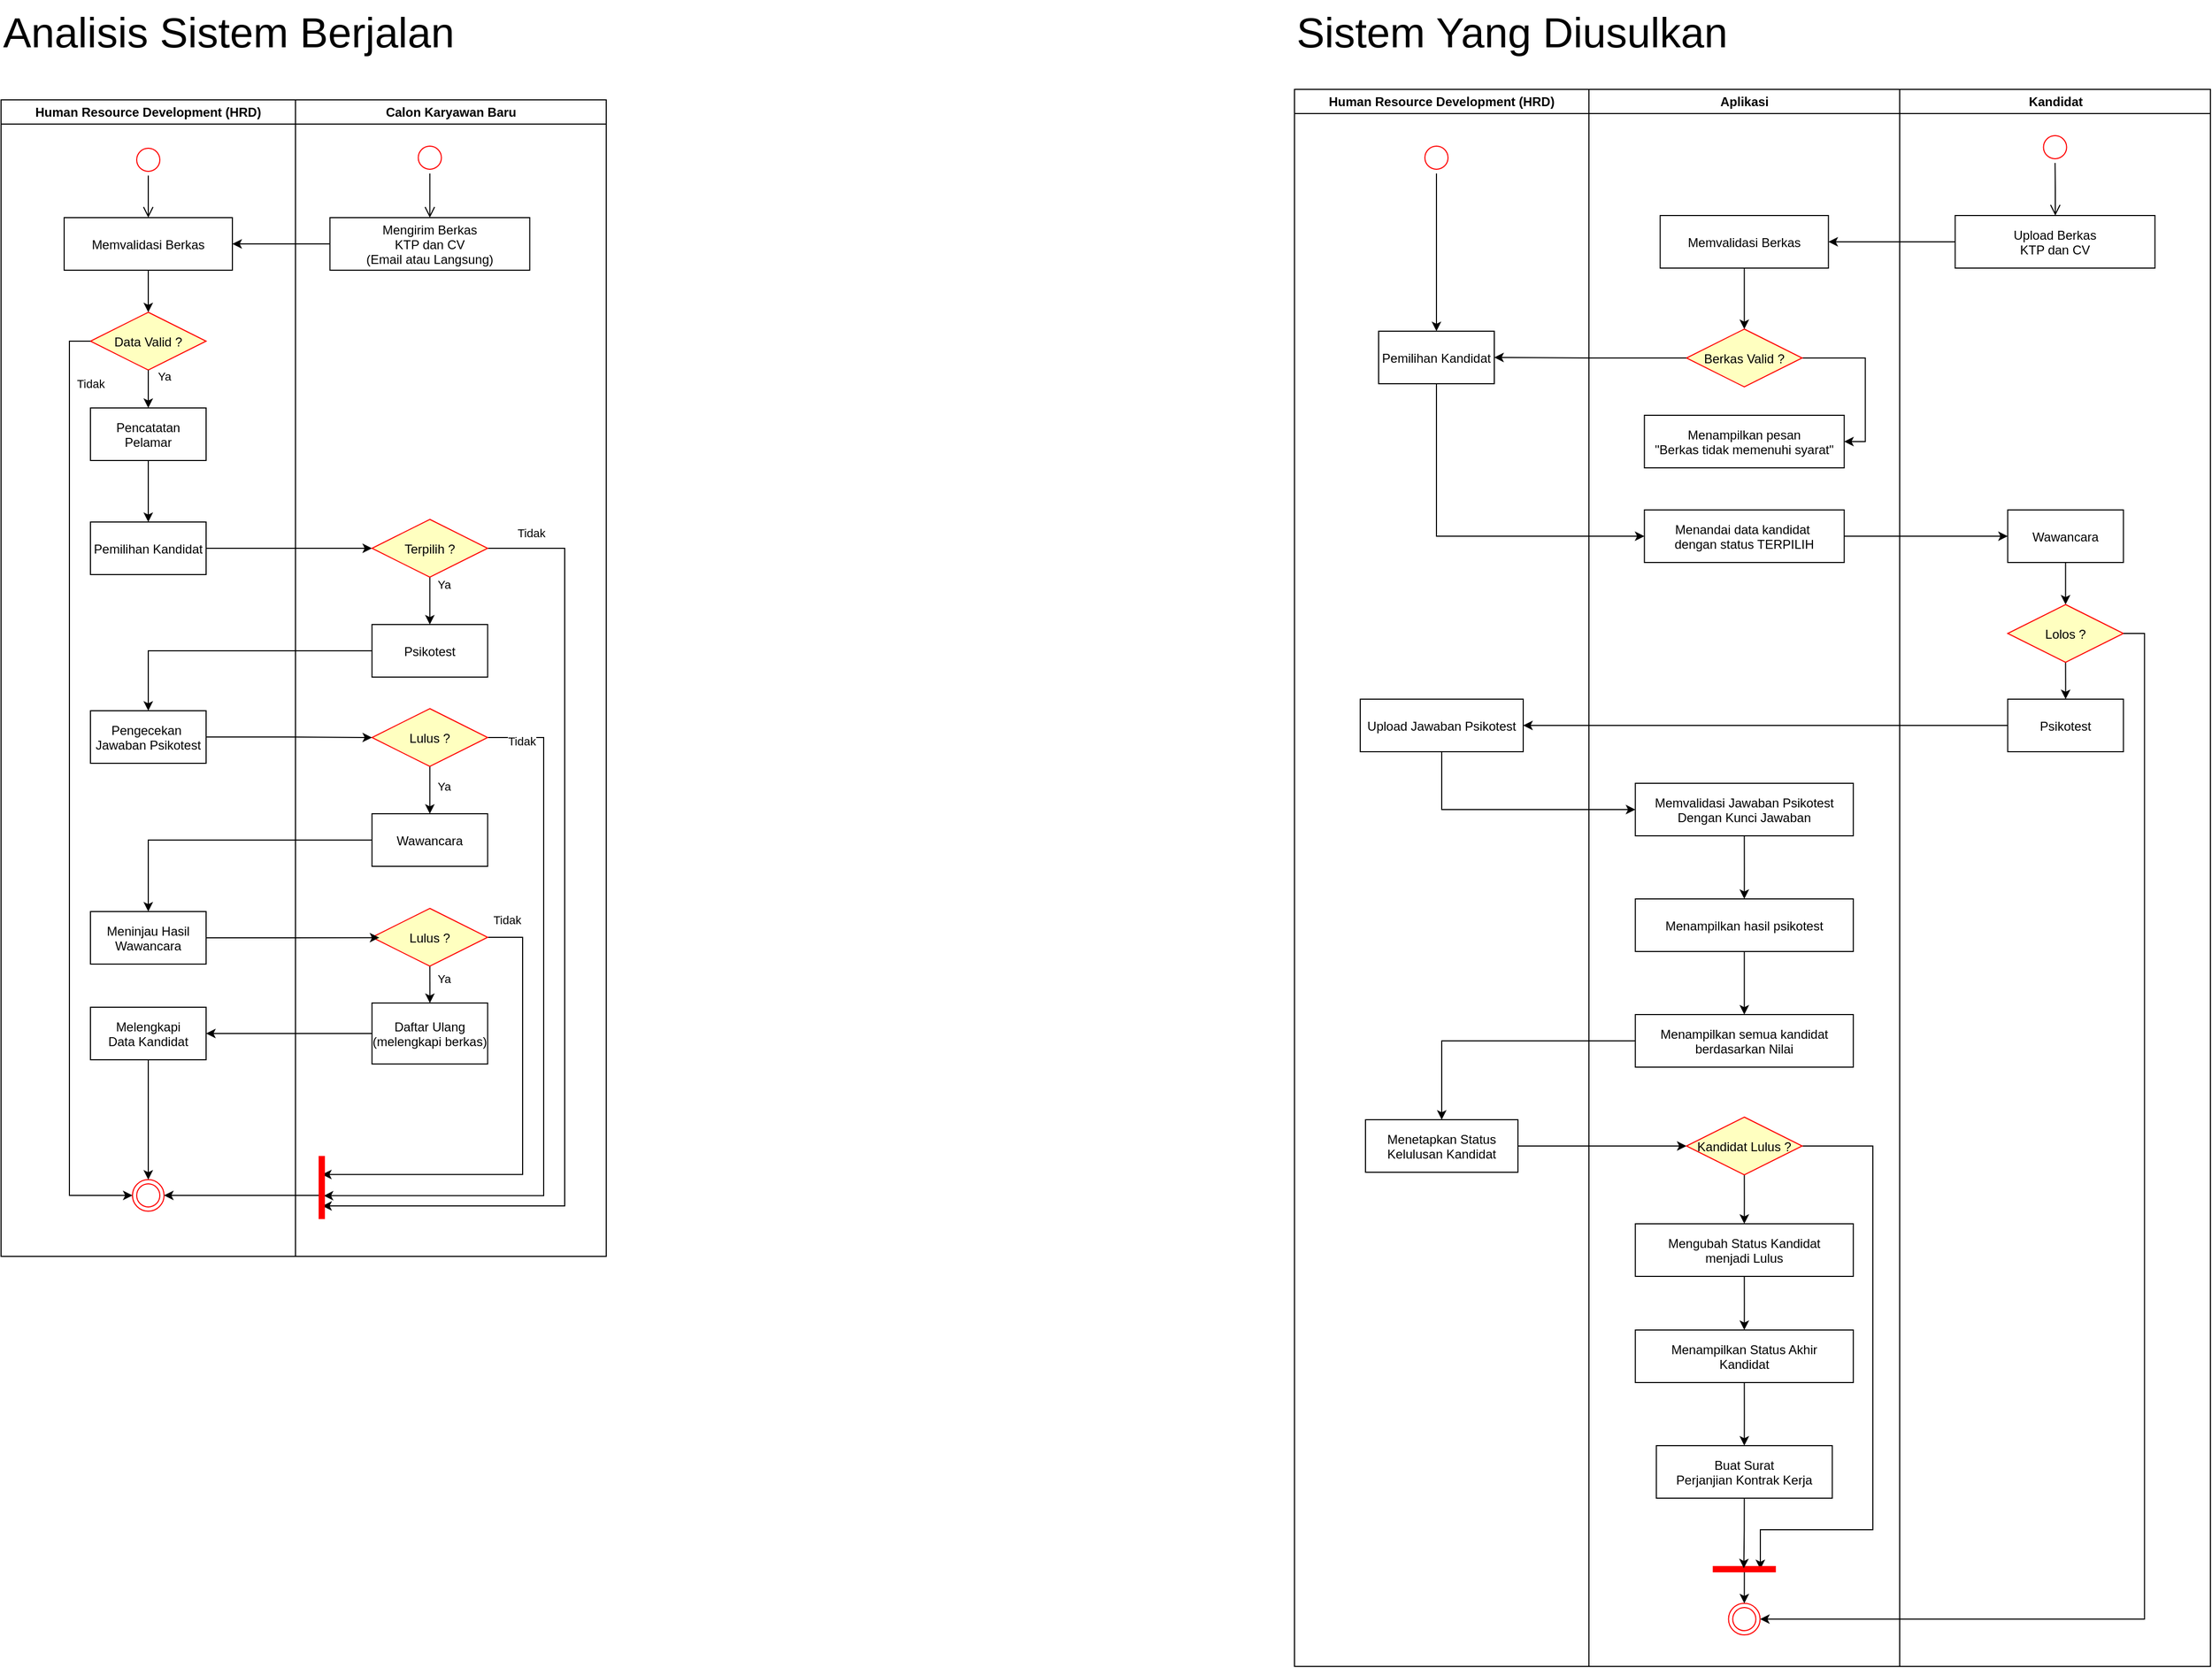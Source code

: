 <mxfile version="26.0.11">
  <diagram name="Page-1" id="e7e014a7-5840-1c2e-5031-d8a46d1fe8dd">
    <mxGraphModel dx="1105" dy="549" grid="1" gridSize="10" guides="1" tooltips="1" connect="1" arrows="1" fold="1" page="1" pageScale="1" pageWidth="1169" pageHeight="826" background="none" math="0" shadow="0">
      <root>
        <mxCell id="0" />
        <mxCell id="1" parent="0" />
        <mxCell id="2" value="Human Resource Development (HRD)" style="swimlane;whiteSpace=wrap" parent="1" vertex="1">
          <mxGeometry x="40" y="120" width="280" height="1100" as="geometry">
            <mxRectangle x="164.5" y="128" width="90" height="30" as="alternateBounds" />
          </mxGeometry>
        </mxCell>
        <mxCell id="5" value="" style="ellipse;shape=startState;fillColor=#FFFFFF;strokeColor=#ff0000;" parent="2" vertex="1">
          <mxGeometry x="125" y="42" width="30" height="30" as="geometry" />
        </mxCell>
        <mxCell id="21" value="Data Valid ?" style="rhombus;fillColor=#ffffc0;strokeColor=#ff0000;" parent="2" vertex="1">
          <mxGeometry x="85" y="202" width="110" height="55" as="geometry" />
        </mxCell>
        <mxCell id="7" value="Memvalidasi Berkas" style="" parent="2" vertex="1">
          <mxGeometry x="60" y="112" width="160" height="50" as="geometry" />
        </mxCell>
        <mxCell id="RKCoc4Ff2t_dRbGgtJyt-48" style="edgeStyle=orthogonalEdgeStyle;rounded=0;orthogonalLoop=1;jettySize=auto;html=1;exitX=0.5;exitY=1;exitDx=0;exitDy=0;" parent="2" source="7" target="21" edge="1">
          <mxGeometry relative="1" as="geometry" />
        </mxCell>
        <mxCell id="6" value="" style="edgeStyle=elbowEdgeStyle;elbow=horizontal;verticalAlign=bottom;endArrow=open;endSize=8;strokeColor=#000000;endFill=1;rounded=0" parent="2" source="5" target="7" edge="1">
          <mxGeometry x="100" y="40" as="geometry">
            <mxPoint x="115" y="110" as="targetPoint" />
          </mxGeometry>
        </mxCell>
        <mxCell id="RKCoc4Ff2t_dRbGgtJyt-82" value="Melengkapi&#xa;Data Kandidat" style="" parent="2" vertex="1">
          <mxGeometry x="85" y="863" width="110" height="50" as="geometry" />
        </mxCell>
        <mxCell id="YIHD0tMDVWa32eO57tJM-167" value="Meninjau Hasil&#xa;Wawancara" style="" parent="2" vertex="1">
          <mxGeometry x="85" y="772" width="110" height="50" as="geometry" />
        </mxCell>
        <mxCell id="YIHD0tMDVWa32eO57tJM-172" value="Pengecekan &#xa;Jawaban Psikotest" style="" parent="2" vertex="1">
          <mxGeometry x="85" y="581" width="110" height="50" as="geometry" />
        </mxCell>
        <mxCell id="vegIoyeHo5Jib-Qd6CoS-21" value="Pencatatan&#xa;Pelamar" style="" vertex="1" parent="2">
          <mxGeometry x="85" y="293" width="110" height="50" as="geometry" />
        </mxCell>
        <mxCell id="RKCoc4Ff2t_dRbGgtJyt-49" style="edgeStyle=orthogonalEdgeStyle;rounded=0;orthogonalLoop=1;jettySize=auto;html=1;entryX=0.5;entryY=0;entryDx=0;entryDy=0;" parent="2" source="21" target="vegIoyeHo5Jib-Qd6CoS-21" edge="1">
          <mxGeometry relative="1" as="geometry">
            <mxPoint x="140" y="310" as="targetPoint" />
            <mxPoint x="140" y="314" as="sourcePoint" />
          </mxGeometry>
        </mxCell>
        <mxCell id="RKCoc4Ff2t_dRbGgtJyt-101" value="Ya" style="edgeLabel;html=1;align=center;verticalAlign=middle;resizable=0;points=[];" parent="RKCoc4Ff2t_dRbGgtJyt-49" vertex="1" connectable="0">
          <mxGeometry x="-0.739" y="-2" relative="1" as="geometry">
            <mxPoint x="17" as="offset" />
          </mxGeometry>
        </mxCell>
        <mxCell id="3" value="Calon Karyawan Baru" style="swimlane;whiteSpace=wrap" parent="1" vertex="1">
          <mxGeometry x="320" y="120" width="295.5" height="1100" as="geometry" />
        </mxCell>
        <mxCell id="13" value="" style="ellipse;shape=startState;fillColor=#FFFFFF;strokeColor=#ff0000;" parent="3" vertex="1">
          <mxGeometry x="112.75" y="40" width="30" height="30" as="geometry" />
        </mxCell>
        <mxCell id="14" value="" style="edgeStyle=elbowEdgeStyle;elbow=vertical;verticalAlign=bottom;endArrow=open;endSize=8;strokeColor=#000000;endFill=1;rounded=0" parent="3" source="13" target="15" edge="1">
          <mxGeometry x="40" y="20" as="geometry">
            <mxPoint x="55" y="90" as="targetPoint" />
          </mxGeometry>
        </mxCell>
        <mxCell id="RKCoc4Ff2t_dRbGgtJyt-69" style="edgeStyle=orthogonalEdgeStyle;rounded=0;orthogonalLoop=1;jettySize=auto;html=1;exitX=0.5;exitY=1;exitDx=0;exitDy=0;" parent="3" source="RKCoc4Ff2t_dRbGgtJyt-57" target="RKCoc4Ff2t_dRbGgtJyt-66" edge="1">
          <mxGeometry relative="1" as="geometry" />
        </mxCell>
        <mxCell id="RKCoc4Ff2t_dRbGgtJyt-106" value="Ya" style="edgeLabel;html=1;align=center;verticalAlign=middle;resizable=0;points=[];" parent="RKCoc4Ff2t_dRbGgtJyt-69" vertex="1" connectable="0">
          <mxGeometry x="-0.216" y="1" relative="1" as="geometry">
            <mxPoint x="12" y="1" as="offset" />
          </mxGeometry>
        </mxCell>
        <mxCell id="RKCoc4Ff2t_dRbGgtJyt-91" style="edgeStyle=orthogonalEdgeStyle;rounded=0;orthogonalLoop=1;jettySize=auto;html=1;exitX=1;exitY=0.5;exitDx=0;exitDy=0;entryX=0.63;entryY=0.374;entryDx=0;entryDy=0;entryPerimeter=0;" parent="3" source="RKCoc4Ff2t_dRbGgtJyt-57" target="RKCoc4Ff2t_dRbGgtJyt-73" edge="1">
          <mxGeometry relative="1" as="geometry">
            <mxPoint x="5.5" y="992" as="targetPoint" />
            <Array as="points">
              <mxPoint x="236" y="607" />
              <mxPoint x="236" y="1042" />
            </Array>
          </mxGeometry>
        </mxCell>
        <mxCell id="RKCoc4Ff2t_dRbGgtJyt-107" value="Tidak" style="edgeLabel;html=1;align=center;verticalAlign=middle;resizable=0;points=[];" parent="RKCoc4Ff2t_dRbGgtJyt-91" vertex="1" connectable="0">
          <mxGeometry x="-0.785" relative="1" as="geometry">
            <mxPoint x="-21" y="-19" as="offset" />
          </mxGeometry>
        </mxCell>
        <mxCell id="RKCoc4Ff2t_dRbGgtJyt-61" style="edgeStyle=orthogonalEdgeStyle;rounded=0;orthogonalLoop=1;jettySize=auto;html=1;exitX=0.5;exitY=1;exitDx=0;exitDy=0;" parent="3" source="RKCoc4Ff2t_dRbGgtJyt-58" target="RKCoc4Ff2t_dRbGgtJyt-56" edge="1">
          <mxGeometry relative="1" as="geometry" />
        </mxCell>
        <mxCell id="RKCoc4Ff2t_dRbGgtJyt-105" value="Ya" style="edgeLabel;html=1;align=center;verticalAlign=middle;resizable=0;points=[];" parent="RKCoc4Ff2t_dRbGgtJyt-61" vertex="1" connectable="0">
          <mxGeometry x="-0.709" relative="1" as="geometry">
            <mxPoint x="13" as="offset" />
          </mxGeometry>
        </mxCell>
        <mxCell id="RKCoc4Ff2t_dRbGgtJyt-90" style="edgeStyle=orthogonalEdgeStyle;rounded=0;orthogonalLoop=1;jettySize=auto;html=1;exitX=1;exitY=0.5;exitDx=0;exitDy=0;entryX=0.792;entryY=0.467;entryDx=0;entryDy=0;entryPerimeter=0;" parent="3" source="RKCoc4Ff2t_dRbGgtJyt-58" target="RKCoc4Ff2t_dRbGgtJyt-73" edge="1">
          <mxGeometry relative="1" as="geometry">
            <mxPoint x="45.5" y="1062" as="targetPoint" />
            <Array as="points">
              <mxPoint x="256" y="427" />
              <mxPoint x="256" y="1052" />
            </Array>
          </mxGeometry>
        </mxCell>
        <mxCell id="RKCoc4Ff2t_dRbGgtJyt-103" value="Tidak" style="edgeLabel;html=1;align=center;verticalAlign=middle;resizable=0;points=[];" parent="RKCoc4Ff2t_dRbGgtJyt-90" vertex="1" connectable="0">
          <mxGeometry x="-0.913" y="1" relative="1" as="geometry">
            <mxPoint y="-14" as="offset" />
          </mxGeometry>
        </mxCell>
        <mxCell id="RKCoc4Ff2t_dRbGgtJyt-71" style="edgeStyle=orthogonalEdgeStyle;rounded=0;orthogonalLoop=1;jettySize=auto;html=1;exitX=0.5;exitY=1;exitDx=0;exitDy=0;" parent="3" source="RKCoc4Ff2t_dRbGgtJyt-67" target="RKCoc4Ff2t_dRbGgtJyt-68" edge="1">
          <mxGeometry relative="1" as="geometry" />
        </mxCell>
        <mxCell id="RKCoc4Ff2t_dRbGgtJyt-108" value="Ya" style="edgeLabel;html=1;align=center;verticalAlign=middle;resizable=0;points=[];" parent="RKCoc4Ff2t_dRbGgtJyt-71" vertex="1" connectable="0">
          <mxGeometry x="-0.474" y="-1" relative="1" as="geometry">
            <mxPoint x="14" as="offset" />
          </mxGeometry>
        </mxCell>
        <mxCell id="15" value="Mengirim Berkas&#xa;KTP dan CV&#xa;(Email atau Langsung)" style="" parent="3" vertex="1">
          <mxGeometry x="32.75" y="112" width="190" height="50" as="geometry" />
        </mxCell>
        <mxCell id="RKCoc4Ff2t_dRbGgtJyt-93" style="edgeStyle=orthogonalEdgeStyle;rounded=0;orthogonalLoop=1;jettySize=auto;html=1;exitX=1;exitY=0.5;exitDx=0;exitDy=0;entryX=0.293;entryY=0.48;entryDx=0;entryDy=0;entryPerimeter=0;" parent="3" source="RKCoc4Ff2t_dRbGgtJyt-67" target="RKCoc4Ff2t_dRbGgtJyt-73" edge="1">
          <mxGeometry relative="1" as="geometry">
            <mxPoint x="25.5" y="1072" as="targetPoint" />
            <Array as="points">
              <mxPoint x="216" y="797" />
              <mxPoint x="216" y="1022" />
            </Array>
          </mxGeometry>
        </mxCell>
        <mxCell id="RKCoc4Ff2t_dRbGgtJyt-109" value="Tidak" style="edgeLabel;html=1;align=center;verticalAlign=middle;resizable=0;points=[];" parent="RKCoc4Ff2t_dRbGgtJyt-93" vertex="1" connectable="0">
          <mxGeometry x="-0.923" y="-1" relative="1" as="geometry">
            <mxPoint y="-18" as="offset" />
          </mxGeometry>
        </mxCell>
        <mxCell id="RKCoc4Ff2t_dRbGgtJyt-54" value="Pemilihan Kandidat" style="" parent="3" vertex="1">
          <mxGeometry x="-195" y="401.5" width="110" height="50" as="geometry" />
        </mxCell>
        <mxCell id="RKCoc4Ff2t_dRbGgtJyt-59" style="edgeStyle=orthogonalEdgeStyle;rounded=0;orthogonalLoop=1;jettySize=auto;html=1;exitX=1;exitY=0.5;exitDx=0;exitDy=0;" parent="3" source="RKCoc4Ff2t_dRbGgtJyt-54" target="RKCoc4Ff2t_dRbGgtJyt-58" edge="1">
          <mxGeometry relative="1" as="geometry" />
        </mxCell>
        <mxCell id="RKCoc4Ff2t_dRbGgtJyt-58" value="Terpilih ?" style="rhombus;fillColor=#ffffc0;strokeColor=#ff0000;" parent="3" vertex="1">
          <mxGeometry x="72.75" y="399" width="110" height="55" as="geometry" />
        </mxCell>
        <mxCell id="RKCoc4Ff2t_dRbGgtJyt-56" value="Psikotest" style="" parent="3" vertex="1">
          <mxGeometry x="72.75" y="499" width="110" height="50" as="geometry" />
        </mxCell>
        <mxCell id="RKCoc4Ff2t_dRbGgtJyt-57" value="Lulus ?" style="rhombus;fillColor=#ffffc0;strokeColor=#ff0000;" parent="3" vertex="1">
          <mxGeometry x="72.75" y="579" width="110" height="55" as="geometry" />
        </mxCell>
        <mxCell id="RKCoc4Ff2t_dRbGgtJyt-66" value="Wawancara" style="" parent="3" vertex="1">
          <mxGeometry x="72.75" y="679" width="110" height="50" as="geometry" />
        </mxCell>
        <mxCell id="RKCoc4Ff2t_dRbGgtJyt-67" value="Lulus ?" style="rhombus;fillColor=#ffffc0;strokeColor=#ff0000;" parent="3" vertex="1">
          <mxGeometry x="72.75" y="769" width="110" height="55" as="geometry" />
        </mxCell>
        <mxCell id="RKCoc4Ff2t_dRbGgtJyt-68" value="Daftar Ulang&#xa;(melengkapi berkas)" style="" parent="3" vertex="1">
          <mxGeometry x="72.75" y="859" width="110" height="58" as="geometry" />
        </mxCell>
        <mxCell id="RKCoc4Ff2t_dRbGgtJyt-41" value="" style="ellipse;html=1;shape=endState;fillColor=#FFFFFF;strokeColor=#ff0000;" parent="3" vertex="1">
          <mxGeometry x="-155" y="1027" width="30" height="30" as="geometry" />
        </mxCell>
        <mxCell id="RKCoc4Ff2t_dRbGgtJyt-100" style="edgeStyle=orthogonalEdgeStyle;rounded=0;orthogonalLoop=1;jettySize=auto;html=1;exitX=0.25;exitY=0.5;exitDx=0;exitDy=0;exitPerimeter=0;entryX=1;entryY=0.5;entryDx=0;entryDy=0;" parent="3" source="RKCoc4Ff2t_dRbGgtJyt-73" target="RKCoc4Ff2t_dRbGgtJyt-41" edge="1">
          <mxGeometry relative="1" as="geometry">
            <Array as="points">
              <mxPoint x="25" y="1042" />
            </Array>
          </mxGeometry>
        </mxCell>
        <mxCell id="RKCoc4Ff2t_dRbGgtJyt-73" value="" style="shape=line;strokeWidth=6;strokeColor=#ff0000;rotation=90" parent="3" vertex="1">
          <mxGeometry x="-5" y="1027" width="60" height="15" as="geometry" />
        </mxCell>
        <mxCell id="RKCoc4Ff2t_dRbGgtJyt-46" value="" style="endArrow=classic;html=1;rounded=0;exitX=0;exitY=0.5;exitDx=0;exitDy=0;" parent="1" source="15" target="7" edge="1">
          <mxGeometry width="50" height="50" relative="1" as="geometry">
            <mxPoint x="450" y="400" as="sourcePoint" />
            <mxPoint x="500" y="350" as="targetPoint" />
          </mxGeometry>
        </mxCell>
        <mxCell id="RKCoc4Ff2t_dRbGgtJyt-50" style="edgeStyle=orthogonalEdgeStyle;rounded=0;orthogonalLoop=1;jettySize=auto;html=1;exitX=0;exitY=0.5;exitDx=0;exitDy=0;entryX=0;entryY=0.5;entryDx=0;entryDy=0;" parent="1" source="21" target="RKCoc4Ff2t_dRbGgtJyt-41" edge="1">
          <mxGeometry relative="1" as="geometry" />
        </mxCell>
        <mxCell id="RKCoc4Ff2t_dRbGgtJyt-102" value="Tidak" style="edgeLabel;html=1;align=center;verticalAlign=middle;resizable=0;points=[];" parent="RKCoc4Ff2t_dRbGgtJyt-50" vertex="1" connectable="0">
          <mxGeometry x="-0.934" relative="1" as="geometry">
            <mxPoint x="20" y="31" as="offset" />
          </mxGeometry>
        </mxCell>
        <mxCell id="RKCoc4Ff2t_dRbGgtJyt-86" style="edgeStyle=orthogonalEdgeStyle;rounded=0;orthogonalLoop=1;jettySize=auto;html=1;exitX=0;exitY=0.5;exitDx=0;exitDy=0;" parent="1" source="RKCoc4Ff2t_dRbGgtJyt-68" target="RKCoc4Ff2t_dRbGgtJyt-82" edge="1">
          <mxGeometry relative="1" as="geometry" />
        </mxCell>
        <mxCell id="YIHD0tMDVWa32eO57tJM-22" value="Analisis Sistem Berjalan" style="text;html=1;align=left;verticalAlign=middle;resizable=0;points=[];autosize=1;strokeColor=none;fillColor=none;fontSize=40;" parent="1" vertex="1">
          <mxGeometry x="40" y="25" width="450" height="60" as="geometry" />
        </mxCell>
        <mxCell id="YIHD0tMDVWa32eO57tJM-25" value="Sistem Yang Diusulkan" style="text;html=1;align=left;verticalAlign=middle;resizable=0;points=[];autosize=1;strokeColor=none;fillColor=none;fontSize=40;" parent="1" vertex="1">
          <mxGeometry x="1270" y="25" width="430" height="60" as="geometry" />
        </mxCell>
        <mxCell id="YIHD0tMDVWa32eO57tJM-102" value="Human Resource Development (HRD)" style="swimlane;whiteSpace=wrap" parent="1" vertex="1">
          <mxGeometry x="1270" y="110" width="280" height="1500" as="geometry">
            <mxRectangle x="164.5" y="128" width="90" height="30" as="alternateBounds" />
          </mxGeometry>
        </mxCell>
        <mxCell id="YIHD0tMDVWa32eO57tJM-151" style="edgeStyle=orthogonalEdgeStyle;rounded=0;orthogonalLoop=1;jettySize=auto;html=1;exitX=0.5;exitY=1;exitDx=0;exitDy=0;" parent="YIHD0tMDVWa32eO57tJM-102" source="YIHD0tMDVWa32eO57tJM-103" target="YIHD0tMDVWa32eO57tJM-129" edge="1">
          <mxGeometry relative="1" as="geometry" />
        </mxCell>
        <mxCell id="YIHD0tMDVWa32eO57tJM-103" value="" style="ellipse;shape=startState;fillColor=#FFFFFF;strokeColor=#ff0000;" parent="YIHD0tMDVWa32eO57tJM-102" vertex="1">
          <mxGeometry x="120" y="50" width="30" height="30" as="geometry" />
        </mxCell>
        <mxCell id="YIHD0tMDVWa32eO57tJM-129" value="Pemilihan Kandidat" style="" parent="YIHD0tMDVWa32eO57tJM-102" vertex="1">
          <mxGeometry x="80" y="230" width="110" height="50" as="geometry" />
        </mxCell>
        <mxCell id="YIHD0tMDVWa32eO57tJM-157" value="Upload Jawaban Psikotest" style="" parent="YIHD0tMDVWa32eO57tJM-102" vertex="1">
          <mxGeometry x="62.5" y="580" width="155" height="50" as="geometry" />
        </mxCell>
        <mxCell id="YIHD0tMDVWa32eO57tJM-111" value="Aplikasi" style="swimlane;whiteSpace=wrap;startSize=23;" parent="1" vertex="1">
          <mxGeometry x="1550" y="110" width="295.5" height="1500" as="geometry" />
        </mxCell>
        <mxCell id="YIHD0tMDVWa32eO57tJM-126" value="Menandai data kandidat &#xa;dengan status TERPILIH" style="" parent="YIHD0tMDVWa32eO57tJM-111" vertex="1">
          <mxGeometry x="52.75" y="400" width="190" height="50" as="geometry" />
        </mxCell>
        <mxCell id="YIHD0tMDVWa32eO57tJM-105" value="Memvalidasi Berkas" style="" parent="YIHD0tMDVWa32eO57tJM-111" vertex="1">
          <mxGeometry x="67.75" y="120" width="160" height="50" as="geometry" />
        </mxCell>
        <mxCell id="jaqBcTecHECJfo1LTqMZ-30" style="edgeStyle=orthogonalEdgeStyle;rounded=0;orthogonalLoop=1;jettySize=auto;html=1;exitX=1;exitY=0.5;exitDx=0;exitDy=0;entryX=1;entryY=0.5;entryDx=0;entryDy=0;" parent="YIHD0tMDVWa32eO57tJM-111" source="YIHD0tMDVWa32eO57tJM-104" target="jaqBcTecHECJfo1LTqMZ-29" edge="1">
          <mxGeometry relative="1" as="geometry" />
        </mxCell>
        <mxCell id="YIHD0tMDVWa32eO57tJM-104" value="Berkas Valid ?" style="rhombus;fillColor=#ffffc0;strokeColor=#ff0000;" parent="YIHD0tMDVWa32eO57tJM-111" vertex="1">
          <mxGeometry x="92.75" y="228" width="110" height="55" as="geometry" />
        </mxCell>
        <mxCell id="YIHD0tMDVWa32eO57tJM-106" style="edgeStyle=orthogonalEdgeStyle;rounded=0;orthogonalLoop=1;jettySize=auto;html=1;exitX=0.5;exitY=1;exitDx=0;exitDy=0;" parent="YIHD0tMDVWa32eO57tJM-111" source="YIHD0tMDVWa32eO57tJM-105" target="YIHD0tMDVWa32eO57tJM-104" edge="1">
          <mxGeometry relative="1" as="geometry" />
        </mxCell>
        <mxCell id="jaqBcTecHECJfo1LTqMZ-25" style="edgeStyle=orthogonalEdgeStyle;rounded=0;orthogonalLoop=1;jettySize=auto;html=1;exitX=0.5;exitY=1;exitDx=0;exitDy=0;" parent="YIHD0tMDVWa32eO57tJM-111" source="YIHD0tMDVWa32eO57tJM-159" target="jaqBcTecHECJfo1LTqMZ-21" edge="1">
          <mxGeometry relative="1" as="geometry" />
        </mxCell>
        <mxCell id="YIHD0tMDVWa32eO57tJM-159" value="Memvalidasi Jawaban Psikotest&#xa;Dengan Kunci Jawaban" style="" parent="YIHD0tMDVWa32eO57tJM-111" vertex="1">
          <mxGeometry x="44.13" y="660" width="207.25" height="50" as="geometry" />
        </mxCell>
        <mxCell id="jaqBcTecHECJfo1LTqMZ-21" value="Menampilkan hasil psikotest" style="" parent="YIHD0tMDVWa32eO57tJM-111" vertex="1">
          <mxGeometry x="44.13" y="770" width="207.25" height="50" as="geometry" />
        </mxCell>
        <mxCell id="jaqBcTecHECJfo1LTqMZ-38" style="edgeStyle=orthogonalEdgeStyle;rounded=0;orthogonalLoop=1;jettySize=auto;html=1;exitX=0;exitY=0.5;exitDx=0;exitDy=0;entryX=0.5;entryY=0;entryDx=0;entryDy=0;" parent="YIHD0tMDVWa32eO57tJM-111" source="jaqBcTecHECJfo1LTqMZ-23" target="YIHD0tMDVWa32eO57tJM-108" edge="1">
          <mxGeometry relative="1" as="geometry" />
        </mxCell>
        <mxCell id="jaqBcTecHECJfo1LTqMZ-23" value="Menampilkan semua kandidat&#xa;berdasarkan Nilai" style="" parent="YIHD0tMDVWa32eO57tJM-111" vertex="1">
          <mxGeometry x="44.13" y="880" width="207.25" height="50" as="geometry" />
        </mxCell>
        <mxCell id="jaqBcTecHECJfo1LTqMZ-26" style="edgeStyle=orthogonalEdgeStyle;rounded=0;orthogonalLoop=1;jettySize=auto;html=1;exitX=0.5;exitY=1;exitDx=0;exitDy=0;entryX=0.5;entryY=0;entryDx=0;entryDy=0;" parent="YIHD0tMDVWa32eO57tJM-111" source="jaqBcTecHECJfo1LTqMZ-21" target="jaqBcTecHECJfo1LTqMZ-23" edge="1">
          <mxGeometry relative="1" as="geometry" />
        </mxCell>
        <mxCell id="jaqBcTecHECJfo1LTqMZ-29" value="Menampilkan pesan&#xa;&quot;Berkas tidak memenuhi syarat&quot;" style="" parent="YIHD0tMDVWa32eO57tJM-111" vertex="1">
          <mxGeometry x="52.75" y="310" width="190" height="50" as="geometry" />
        </mxCell>
        <mxCell id="jaqBcTecHECJfo1LTqMZ-48" style="edgeStyle=orthogonalEdgeStyle;rounded=0;orthogonalLoop=1;jettySize=auto;html=1;exitX=0.5;exitY=1;exitDx=0;exitDy=0;" parent="YIHD0tMDVWa32eO57tJM-111" source="jaqBcTecHECJfo1LTqMZ-22" target="YIHD0tMDVWa32eO57tJM-109" edge="1">
          <mxGeometry relative="1" as="geometry" />
        </mxCell>
        <mxCell id="jaqBcTecHECJfo1LTqMZ-22" value="Menampilkan Status Akhir&#xa;Kandidat" style="" parent="YIHD0tMDVWa32eO57tJM-111" vertex="1">
          <mxGeometry x="44.13" y="1180" width="207.25" height="50" as="geometry" />
        </mxCell>
        <mxCell id="jaqBcTecHECJfo1LTqMZ-43" style="edgeStyle=orthogonalEdgeStyle;rounded=0;orthogonalLoop=1;jettySize=auto;html=1;exitX=1;exitY=0.5;exitDx=0;exitDy=0;entryX=0;entryY=0.5;entryDx=0;entryDy=0;" parent="YIHD0tMDVWa32eO57tJM-111" source="YIHD0tMDVWa32eO57tJM-108" target="jaqBcTecHECJfo1LTqMZ-39" edge="1">
          <mxGeometry relative="1" as="geometry" />
        </mxCell>
        <mxCell id="YIHD0tMDVWa32eO57tJM-108" value="Menetapkan Status&#xa;Kelulusan Kandidat" style="" parent="YIHD0tMDVWa32eO57tJM-111" vertex="1">
          <mxGeometry x="-212.5" y="980" width="145" height="50" as="geometry" />
        </mxCell>
        <mxCell id="jaqBcTecHECJfo1LTqMZ-45" style="edgeStyle=orthogonalEdgeStyle;rounded=0;orthogonalLoop=1;jettySize=auto;html=1;exitX=0.5;exitY=1;exitDx=0;exitDy=0;" parent="YIHD0tMDVWa32eO57tJM-111" source="jaqBcTecHECJfo1LTqMZ-28" target="jaqBcTecHECJfo1LTqMZ-22" edge="1">
          <mxGeometry relative="1" as="geometry" />
        </mxCell>
        <mxCell id="jaqBcTecHECJfo1LTqMZ-28" value="Mengubah Status Kandidat&#xa;menjadi Lulus" style="" parent="YIHD0tMDVWa32eO57tJM-111" vertex="1">
          <mxGeometry x="44.13" y="1079" width="207.25" height="50" as="geometry" />
        </mxCell>
        <mxCell id="jaqBcTecHECJfo1LTqMZ-41" style="edgeStyle=orthogonalEdgeStyle;rounded=0;orthogonalLoop=1;jettySize=auto;html=1;exitX=0.5;exitY=1;exitDx=0;exitDy=0;" parent="YIHD0tMDVWa32eO57tJM-111" source="jaqBcTecHECJfo1LTqMZ-39" target="jaqBcTecHECJfo1LTqMZ-28" edge="1">
          <mxGeometry relative="1" as="geometry" />
        </mxCell>
        <mxCell id="jaqBcTecHECJfo1LTqMZ-50" style="edgeStyle=orthogonalEdgeStyle;rounded=0;orthogonalLoop=1;jettySize=auto;html=1;exitX=1;exitY=0.5;exitDx=0;exitDy=0;entryX=0.75;entryY=0.5;entryDx=0;entryDy=0;entryPerimeter=0;" parent="YIHD0tMDVWa32eO57tJM-111" source="jaqBcTecHECJfo1LTqMZ-39" target="jaqBcTecHECJfo1LTqMZ-51" edge="1">
          <mxGeometry relative="1" as="geometry">
            <mxPoint x="220" y="1400" as="targetPoint" />
            <Array as="points">
              <mxPoint x="270" y="1005" />
              <mxPoint x="270" y="1370" />
              <mxPoint x="163" y="1370" />
              <mxPoint x="163" y="1408" />
            </Array>
          </mxGeometry>
        </mxCell>
        <mxCell id="jaqBcTecHECJfo1LTqMZ-39" value="Kandidat Lulus ?" style="rhombus;fillColor=#ffffc0;strokeColor=#ff0000;" parent="YIHD0tMDVWa32eO57tJM-111" vertex="1">
          <mxGeometry x="92.76" y="977.5" width="110" height="55" as="geometry" />
        </mxCell>
        <mxCell id="YIHD0tMDVWa32eO57tJM-109" value="Buat Surat&#xa;Perjanjian Kontrak Kerja" style="" parent="YIHD0tMDVWa32eO57tJM-111" vertex="1">
          <mxGeometry x="64.12" y="1290" width="167.25" height="50" as="geometry" />
        </mxCell>
        <mxCell id="YIHD0tMDVWa32eO57tJM-137" value="" style="ellipse;html=1;shape=endState;fillColor=#FFFFFF;strokeColor=#ff0000;" parent="YIHD0tMDVWa32eO57tJM-111" vertex="1">
          <mxGeometry x="132.75" y="1440" width="30" height="30" as="geometry" />
        </mxCell>
        <mxCell id="jaqBcTecHECJfo1LTqMZ-53" style="edgeStyle=orthogonalEdgeStyle;rounded=0;orthogonalLoop=1;jettySize=auto;html=1;exitX=0.25;exitY=0.5;exitDx=0;exitDy=0;exitPerimeter=0;entryX=0.5;entryY=0;entryDx=0;entryDy=0;" parent="YIHD0tMDVWa32eO57tJM-111" source="jaqBcTecHECJfo1LTqMZ-51" target="YIHD0tMDVWa32eO57tJM-137" edge="1">
          <mxGeometry relative="1" as="geometry" />
        </mxCell>
        <mxCell id="jaqBcTecHECJfo1LTqMZ-51" value="" style="shape=line;strokeWidth=6;strokeColor=#ff0000;rotation=0;" parent="YIHD0tMDVWa32eO57tJM-111" vertex="1">
          <mxGeometry x="117.75" y="1400" width="60" height="15" as="geometry" />
        </mxCell>
        <mxCell id="jaqBcTecHECJfo1LTqMZ-52" style="edgeStyle=orthogonalEdgeStyle;rounded=0;orthogonalLoop=1;jettySize=auto;html=1;exitX=0.5;exitY=1;exitDx=0;exitDy=0;entryX=0.492;entryY=0.443;entryDx=0;entryDy=0;entryPerimeter=0;" parent="YIHD0tMDVWa32eO57tJM-111" source="YIHD0tMDVWa32eO57tJM-109" target="jaqBcTecHECJfo1LTqMZ-51" edge="1">
          <mxGeometry relative="1" as="geometry" />
        </mxCell>
        <mxCell id="YIHD0tMDVWa32eO57tJM-143" value="Kandidat" style="swimlane;whiteSpace=wrap" parent="1" vertex="1">
          <mxGeometry x="1845.5" y="110" width="295.5" height="1500" as="geometry" />
        </mxCell>
        <mxCell id="YIHD0tMDVWa32eO57tJM-144" value="" style="ellipse;shape=startState;fillColor=#FFFFFF;strokeColor=#ff0000;" parent="YIHD0tMDVWa32eO57tJM-143" vertex="1">
          <mxGeometry x="132.75" y="40" width="30" height="30" as="geometry" />
        </mxCell>
        <mxCell id="YIHD0tMDVWa32eO57tJM-145" value="" style="edgeStyle=elbowEdgeStyle;elbow=horizontal;verticalAlign=bottom;endArrow=open;endSize=8;strokeColor=#000000;endFill=1;rounded=0" parent="YIHD0tMDVWa32eO57tJM-143" source="YIHD0tMDVWa32eO57tJM-144" target="YIHD0tMDVWa32eO57tJM-146" edge="1">
          <mxGeometry x="40" y="20" as="geometry">
            <mxPoint x="55" y="90" as="targetPoint" />
          </mxGeometry>
        </mxCell>
        <mxCell id="YIHD0tMDVWa32eO57tJM-146" value="Upload Berkas&#xa;KTP dan CV" style="" parent="YIHD0tMDVWa32eO57tJM-143" vertex="1">
          <mxGeometry x="52.75" y="120" width="190" height="50" as="geometry" />
        </mxCell>
        <mxCell id="YIHD0tMDVWa32eO57tJM-161" style="edgeStyle=orthogonalEdgeStyle;rounded=0;orthogonalLoop=1;jettySize=auto;html=1;exitX=0.5;exitY=1;exitDx=0;exitDy=0;" parent="YIHD0tMDVWa32eO57tJM-143" source="YIHD0tMDVWa32eO57tJM-147" target="YIHD0tMDVWa32eO57tJM-156" edge="1">
          <mxGeometry relative="1" as="geometry" />
        </mxCell>
        <mxCell id="YIHD0tMDVWa32eO57tJM-147" value="Wawancara" style="" parent="YIHD0tMDVWa32eO57tJM-143" vertex="1">
          <mxGeometry x="102.75" y="400" width="110" height="50" as="geometry" />
        </mxCell>
        <mxCell id="YIHD0tMDVWa32eO57tJM-155" value="Psikotest" style="" parent="YIHD0tMDVWa32eO57tJM-143" vertex="1">
          <mxGeometry x="102.75" y="580" width="110" height="50" as="geometry" />
        </mxCell>
        <mxCell id="YIHD0tMDVWa32eO57tJM-160" style="edgeStyle=orthogonalEdgeStyle;rounded=0;orthogonalLoop=1;jettySize=auto;html=1;exitX=0.5;exitY=1;exitDx=0;exitDy=0;" parent="YIHD0tMDVWa32eO57tJM-143" source="YIHD0tMDVWa32eO57tJM-156" target="YIHD0tMDVWa32eO57tJM-155" edge="1">
          <mxGeometry relative="1" as="geometry" />
        </mxCell>
        <mxCell id="YIHD0tMDVWa32eO57tJM-156" value="Lolos ?" style="rhombus;fillColor=#ffffc0;strokeColor=#ff0000;" parent="YIHD0tMDVWa32eO57tJM-143" vertex="1">
          <mxGeometry x="102.75" y="490" width="110" height="55" as="geometry" />
        </mxCell>
        <mxCell id="YIHD0tMDVWa32eO57tJM-149" style="edgeStyle=orthogonalEdgeStyle;rounded=0;orthogonalLoop=1;jettySize=auto;html=1;exitX=0;exitY=0.5;exitDx=0;exitDy=0;" parent="1" source="YIHD0tMDVWa32eO57tJM-146" target="YIHD0tMDVWa32eO57tJM-105" edge="1">
          <mxGeometry relative="1" as="geometry" />
        </mxCell>
        <mxCell id="YIHD0tMDVWa32eO57tJM-152" style="edgeStyle=orthogonalEdgeStyle;rounded=0;orthogonalLoop=1;jettySize=auto;html=1;exitX=0;exitY=0.5;exitDx=0;exitDy=0;" parent="1" source="YIHD0tMDVWa32eO57tJM-104" target="YIHD0tMDVWa32eO57tJM-129" edge="1">
          <mxGeometry relative="1" as="geometry" />
        </mxCell>
        <mxCell id="YIHD0tMDVWa32eO57tJM-153" style="edgeStyle=orthogonalEdgeStyle;rounded=0;orthogonalLoop=1;jettySize=auto;html=1;exitX=0.5;exitY=1;exitDx=0;exitDy=0;entryX=0;entryY=0.5;entryDx=0;entryDy=0;" parent="1" source="YIHD0tMDVWa32eO57tJM-129" target="YIHD0tMDVWa32eO57tJM-126" edge="1">
          <mxGeometry relative="1" as="geometry" />
        </mxCell>
        <mxCell id="YIHD0tMDVWa32eO57tJM-154" style="edgeStyle=orthogonalEdgeStyle;rounded=0;orthogonalLoop=1;jettySize=auto;html=1;exitX=1;exitY=0.5;exitDx=0;exitDy=0;entryX=0;entryY=0.5;entryDx=0;entryDy=0;" parent="1" source="YIHD0tMDVWa32eO57tJM-126" target="YIHD0tMDVWa32eO57tJM-147" edge="1">
          <mxGeometry relative="1" as="geometry" />
        </mxCell>
        <mxCell id="YIHD0tMDVWa32eO57tJM-162" style="edgeStyle=orthogonalEdgeStyle;rounded=0;orthogonalLoop=1;jettySize=auto;html=1;exitX=0;exitY=0.5;exitDx=0;exitDy=0;" parent="1" source="YIHD0tMDVWa32eO57tJM-155" target="YIHD0tMDVWa32eO57tJM-157" edge="1">
          <mxGeometry relative="1" as="geometry" />
        </mxCell>
        <mxCell id="YIHD0tMDVWa32eO57tJM-163" style="edgeStyle=orthogonalEdgeStyle;rounded=0;orthogonalLoop=1;jettySize=auto;html=1;exitX=0.5;exitY=1;exitDx=0;exitDy=0;entryX=0;entryY=0.5;entryDx=0;entryDy=0;" parent="1" source="YIHD0tMDVWa32eO57tJM-157" target="YIHD0tMDVWa32eO57tJM-159" edge="1">
          <mxGeometry relative="1" as="geometry" />
        </mxCell>
        <mxCell id="YIHD0tMDVWa32eO57tJM-168" style="edgeStyle=orthogonalEdgeStyle;rounded=0;orthogonalLoop=1;jettySize=auto;html=1;exitX=0;exitY=0.5;exitDx=0;exitDy=0;" parent="1" source="RKCoc4Ff2t_dRbGgtJyt-66" target="YIHD0tMDVWa32eO57tJM-167" edge="1">
          <mxGeometry relative="1" as="geometry" />
        </mxCell>
        <mxCell id="YIHD0tMDVWa32eO57tJM-171" style="edgeStyle=orthogonalEdgeStyle;rounded=0;orthogonalLoop=1;jettySize=auto;html=1;exitX=1;exitY=0.5;exitDx=0;exitDy=0;entryX=0.063;entryY=0.506;entryDx=0;entryDy=0;entryPerimeter=0;" parent="1" source="YIHD0tMDVWa32eO57tJM-167" target="RKCoc4Ff2t_dRbGgtJyt-67" edge="1">
          <mxGeometry relative="1" as="geometry" />
        </mxCell>
        <mxCell id="YIHD0tMDVWa32eO57tJM-174" style="edgeStyle=orthogonalEdgeStyle;rounded=0;orthogonalLoop=1;jettySize=auto;html=1;exitX=0;exitY=0.5;exitDx=0;exitDy=0;" parent="1" source="RKCoc4Ff2t_dRbGgtJyt-56" target="YIHD0tMDVWa32eO57tJM-172" edge="1">
          <mxGeometry relative="1" as="geometry" />
        </mxCell>
        <mxCell id="YIHD0tMDVWa32eO57tJM-175" style="edgeStyle=orthogonalEdgeStyle;rounded=0;orthogonalLoop=1;jettySize=auto;html=1;exitX=1;exitY=0.5;exitDx=0;exitDy=0;entryX=0;entryY=0.5;entryDx=0;entryDy=0;" parent="1" source="YIHD0tMDVWa32eO57tJM-172" target="RKCoc4Ff2t_dRbGgtJyt-57" edge="1">
          <mxGeometry relative="1" as="geometry" />
        </mxCell>
        <mxCell id="jaqBcTecHECJfo1LTqMZ-47" style="edgeStyle=orthogonalEdgeStyle;rounded=0;orthogonalLoop=1;jettySize=auto;html=1;exitX=1;exitY=0.5;exitDx=0;exitDy=0;entryX=1;entryY=0.5;entryDx=0;entryDy=0;" parent="1" source="YIHD0tMDVWa32eO57tJM-156" target="YIHD0tMDVWa32eO57tJM-137" edge="1">
          <mxGeometry relative="1" as="geometry" />
        </mxCell>
        <mxCell id="RKCoc4Ff2t_dRbGgtJyt-87" style="edgeStyle=orthogonalEdgeStyle;rounded=0;orthogonalLoop=1;jettySize=auto;html=1;exitX=0.5;exitY=1;exitDx=0;exitDy=0;entryX=0.5;entryY=0;entryDx=0;entryDy=0;" parent="1" source="RKCoc4Ff2t_dRbGgtJyt-82" target="RKCoc4Ff2t_dRbGgtJyt-41" edge="1">
          <mxGeometry relative="1" as="geometry">
            <mxPoint x="180" y="992" as="targetPoint" />
          </mxGeometry>
        </mxCell>
        <mxCell id="vegIoyeHo5Jib-Qd6CoS-23" style="edgeStyle=orthogonalEdgeStyle;rounded=0;orthogonalLoop=1;jettySize=auto;html=1;exitX=0.5;exitY=1;exitDx=0;exitDy=0;entryX=0.5;entryY=0;entryDx=0;entryDy=0;" edge="1" parent="1" source="vegIoyeHo5Jib-Qd6CoS-21" target="RKCoc4Ff2t_dRbGgtJyt-54">
          <mxGeometry relative="1" as="geometry" />
        </mxCell>
      </root>
    </mxGraphModel>
  </diagram>
</mxfile>
